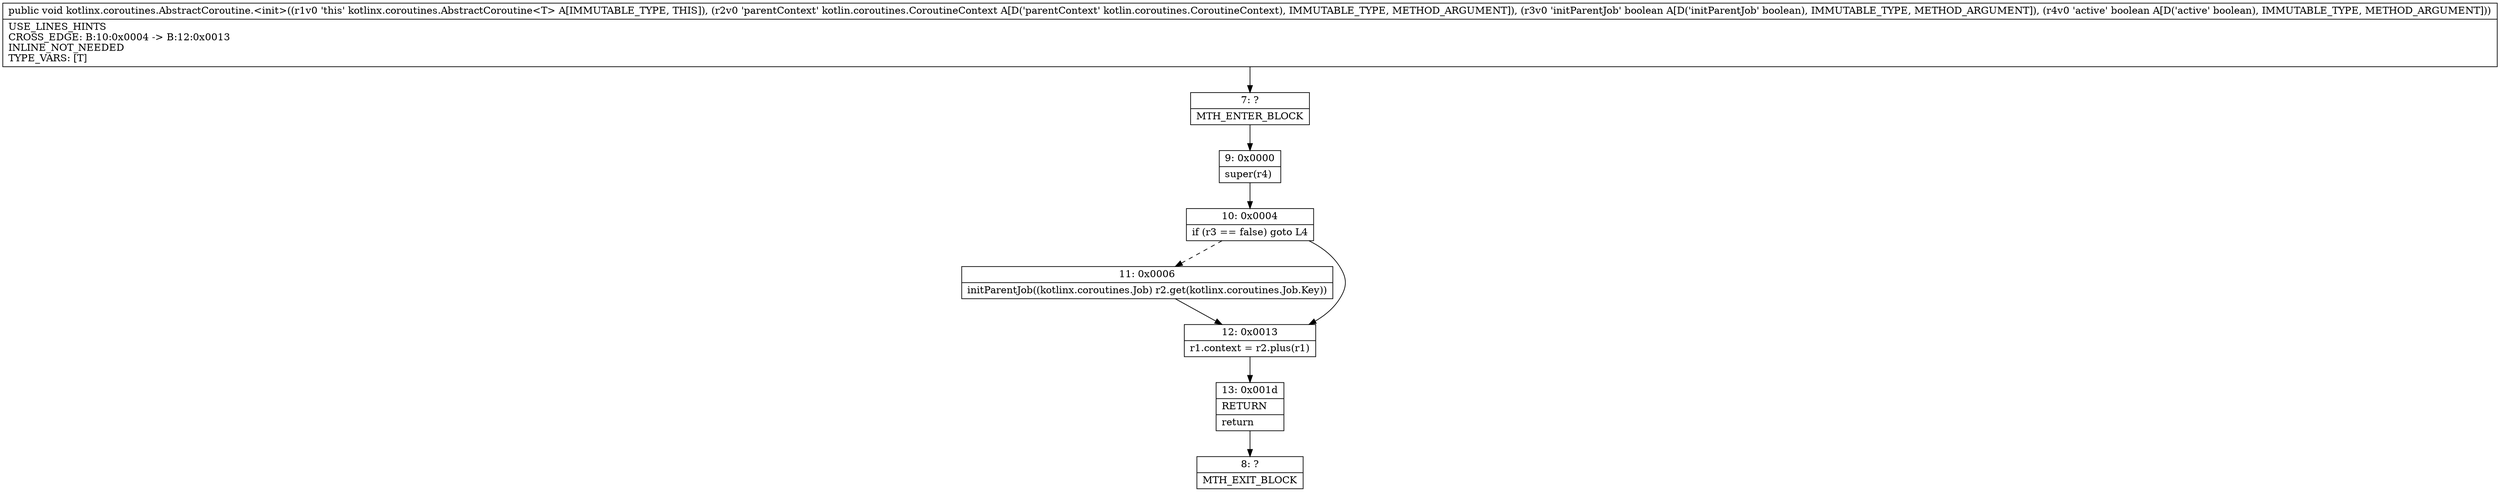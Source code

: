 digraph "CFG forkotlinx.coroutines.AbstractCoroutine.\<init\>(Lkotlin\/coroutines\/CoroutineContext;ZZ)V" {
Node_7 [shape=record,label="{7\:\ ?|MTH_ENTER_BLOCK\l}"];
Node_9 [shape=record,label="{9\:\ 0x0000|super(r4)\l}"];
Node_10 [shape=record,label="{10\:\ 0x0004|if (r3 == false) goto L4\l}"];
Node_11 [shape=record,label="{11\:\ 0x0006|initParentJob((kotlinx.coroutines.Job) r2.get(kotlinx.coroutines.Job.Key))\l}"];
Node_12 [shape=record,label="{12\:\ 0x0013|r1.context = r2.plus(r1)\l}"];
Node_13 [shape=record,label="{13\:\ 0x001d|RETURN\l|return\l}"];
Node_8 [shape=record,label="{8\:\ ?|MTH_EXIT_BLOCK\l}"];
MethodNode[shape=record,label="{public void kotlinx.coroutines.AbstractCoroutine.\<init\>((r1v0 'this' kotlinx.coroutines.AbstractCoroutine\<T\> A[IMMUTABLE_TYPE, THIS]), (r2v0 'parentContext' kotlin.coroutines.CoroutineContext A[D('parentContext' kotlin.coroutines.CoroutineContext), IMMUTABLE_TYPE, METHOD_ARGUMENT]), (r3v0 'initParentJob' boolean A[D('initParentJob' boolean), IMMUTABLE_TYPE, METHOD_ARGUMENT]), (r4v0 'active' boolean A[D('active' boolean), IMMUTABLE_TYPE, METHOD_ARGUMENT]))  | USE_LINES_HINTS\lCROSS_EDGE: B:10:0x0004 \-\> B:12:0x0013\lINLINE_NOT_NEEDED\lTYPE_VARS: [T]\l}"];
MethodNode -> Node_7;Node_7 -> Node_9;
Node_9 -> Node_10;
Node_10 -> Node_11[style=dashed];
Node_10 -> Node_12;
Node_11 -> Node_12;
Node_12 -> Node_13;
Node_13 -> Node_8;
}

